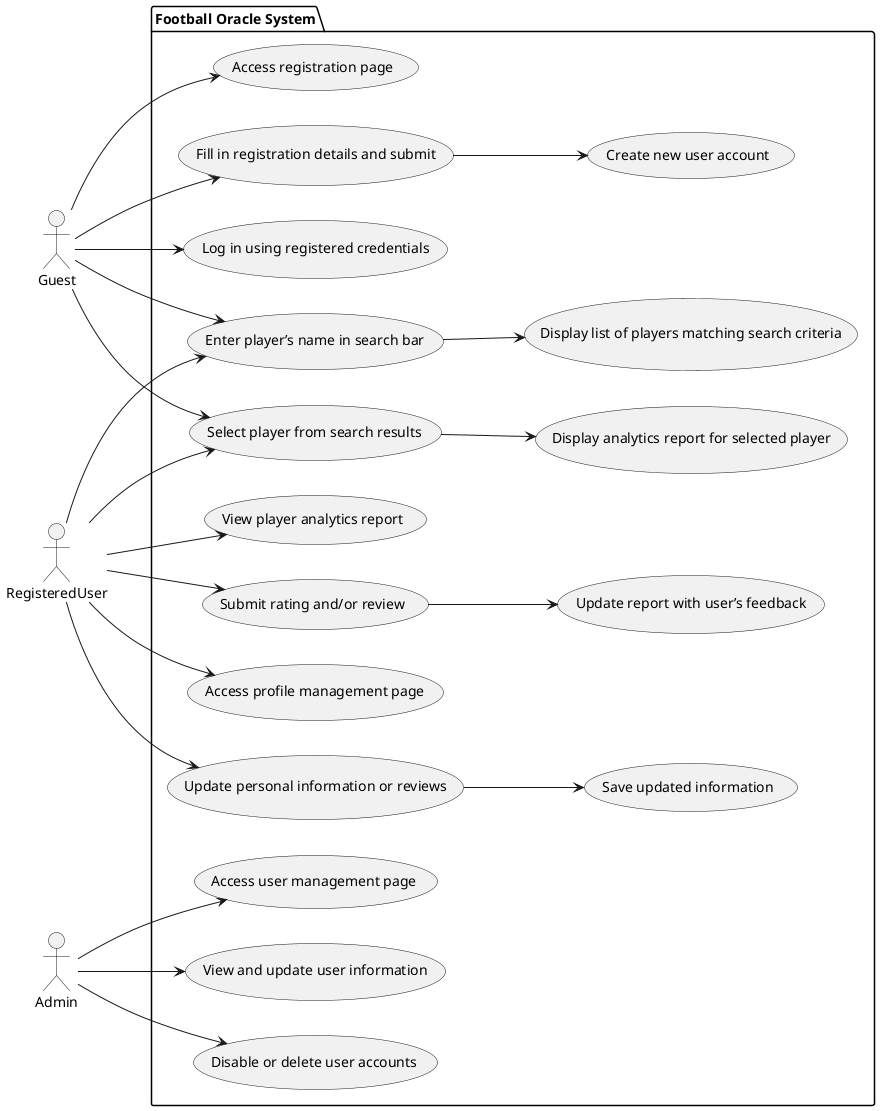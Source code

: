 @startuml
left to right direction

actor Guest as g
actor RegisteredUser as ru
actor Admin as a

package "Football Oracle System" {
    usecase "Access registration page" as UC1
    usecase "Fill in registration details and submit" as UC2
    usecase "Create new user account" as UC3
    usecase "Log in using registered credentials" as UC4
    usecase "Enter player’s name in search bar" as UC5
    usecase "Display list of players matching search criteria" as UC6
    usecase "Select player from search results" as UC7
    usecase "Display analytics report for selected player" as UC8
    usecase "View player analytics report" as UC9
    usecase "Submit rating and/or review" as UC10
    usecase "Update report with user’s feedback" as UC11
    usecase "Access profile management page" as UC12
    usecase "Update personal information or reviews" as UC13
    usecase "Save updated information" as UC14
    usecase "Access user management page" as UC15
    usecase "View and update user information" as UC16
    usecase "Disable or delete user accounts" as UC17
}

g --> UC1
g --> UC2
UC2 --> UC3
g --> UC4

ru --> UC5
g --> UC5
UC5 --> UC6

ru --> UC7
g --> UC7
UC7 --> UC8

ru --> UC9
ru --> UC10
UC10 --> UC11

ru --> UC12
ru --> UC13
UC13 --> UC14

a --> UC15
a --> UC16
a --> UC17
@enduml